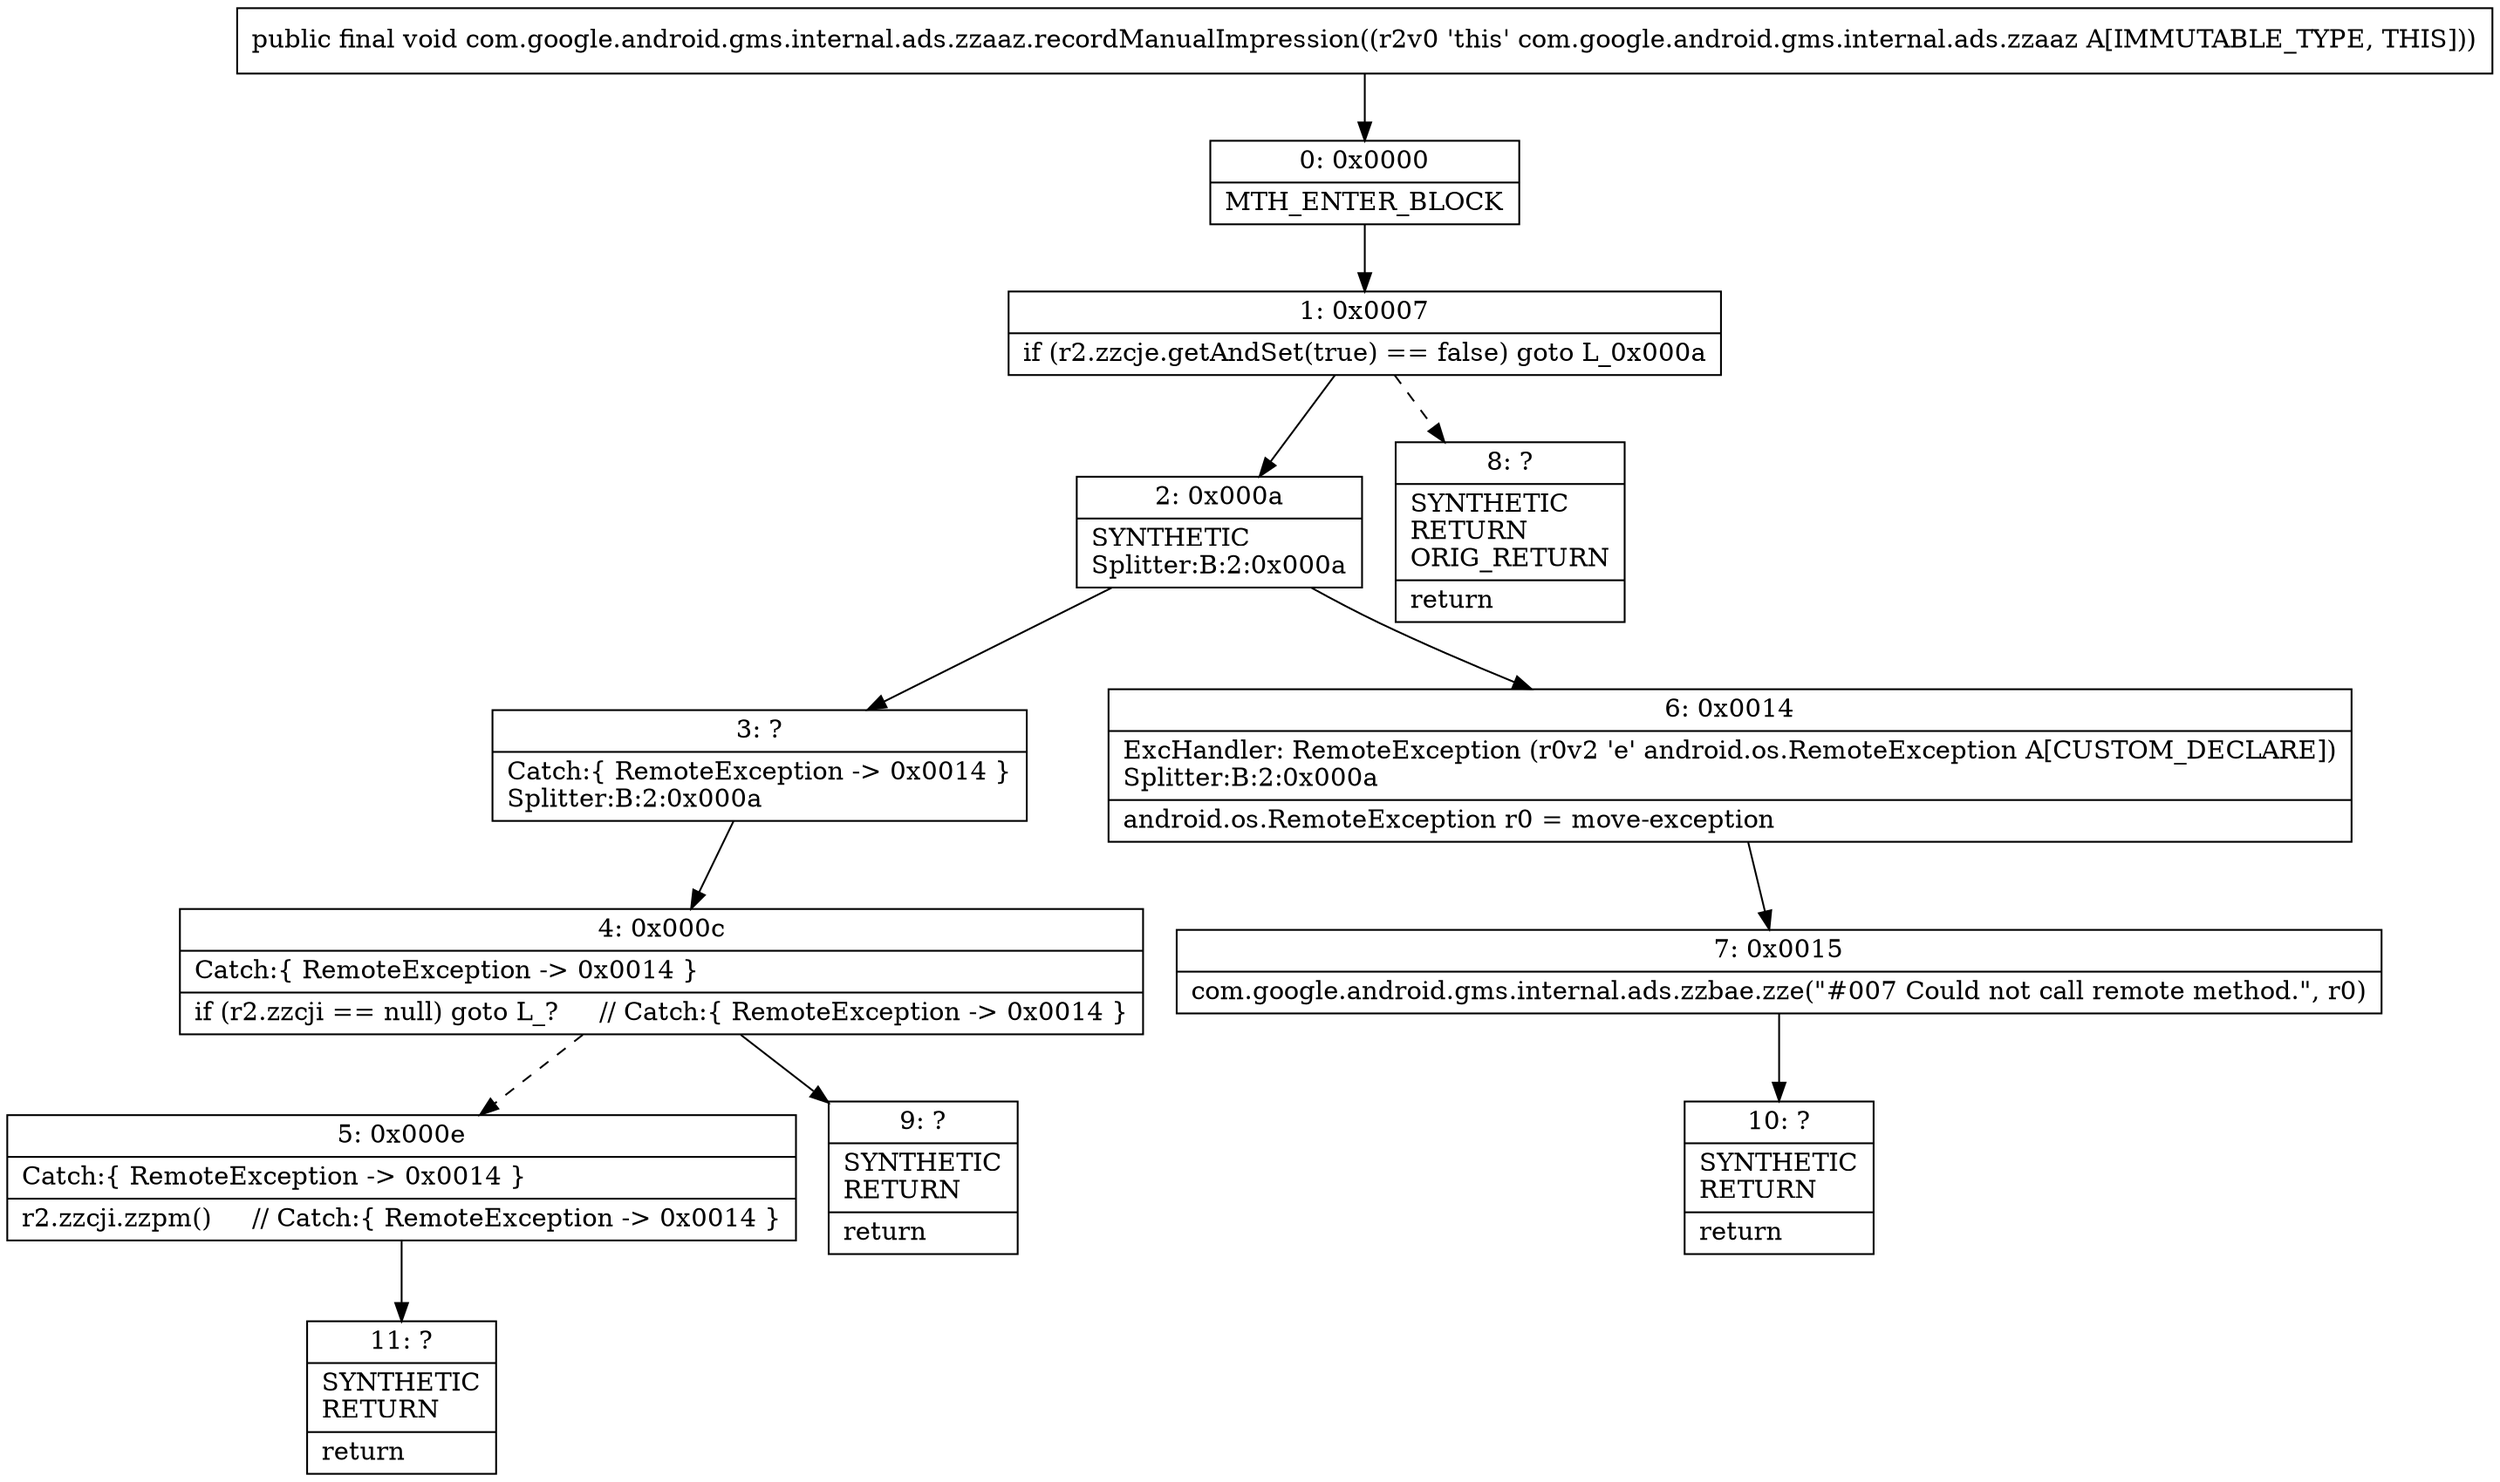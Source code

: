 digraph "CFG forcom.google.android.gms.internal.ads.zzaaz.recordManualImpression()V" {
Node_0 [shape=record,label="{0\:\ 0x0000|MTH_ENTER_BLOCK\l}"];
Node_1 [shape=record,label="{1\:\ 0x0007|if (r2.zzcje.getAndSet(true) == false) goto L_0x000a\l}"];
Node_2 [shape=record,label="{2\:\ 0x000a|SYNTHETIC\lSplitter:B:2:0x000a\l}"];
Node_3 [shape=record,label="{3\:\ ?|Catch:\{ RemoteException \-\> 0x0014 \}\lSplitter:B:2:0x000a\l}"];
Node_4 [shape=record,label="{4\:\ 0x000c|Catch:\{ RemoteException \-\> 0x0014 \}\l|if (r2.zzcji == null) goto L_?     \/\/ Catch:\{ RemoteException \-\> 0x0014 \}\l}"];
Node_5 [shape=record,label="{5\:\ 0x000e|Catch:\{ RemoteException \-\> 0x0014 \}\l|r2.zzcji.zzpm()     \/\/ Catch:\{ RemoteException \-\> 0x0014 \}\l}"];
Node_6 [shape=record,label="{6\:\ 0x0014|ExcHandler: RemoteException (r0v2 'e' android.os.RemoteException A[CUSTOM_DECLARE])\lSplitter:B:2:0x000a\l|android.os.RemoteException r0 = move\-exception\l}"];
Node_7 [shape=record,label="{7\:\ 0x0015|com.google.android.gms.internal.ads.zzbae.zze(\"#007 Could not call remote method.\", r0)\l}"];
Node_8 [shape=record,label="{8\:\ ?|SYNTHETIC\lRETURN\lORIG_RETURN\l|return\l}"];
Node_9 [shape=record,label="{9\:\ ?|SYNTHETIC\lRETURN\l|return\l}"];
Node_10 [shape=record,label="{10\:\ ?|SYNTHETIC\lRETURN\l|return\l}"];
Node_11 [shape=record,label="{11\:\ ?|SYNTHETIC\lRETURN\l|return\l}"];
MethodNode[shape=record,label="{public final void com.google.android.gms.internal.ads.zzaaz.recordManualImpression((r2v0 'this' com.google.android.gms.internal.ads.zzaaz A[IMMUTABLE_TYPE, THIS])) }"];
MethodNode -> Node_0;
Node_0 -> Node_1;
Node_1 -> Node_2;
Node_1 -> Node_8[style=dashed];
Node_2 -> Node_3;
Node_2 -> Node_6;
Node_3 -> Node_4;
Node_4 -> Node_5[style=dashed];
Node_4 -> Node_9;
Node_5 -> Node_11;
Node_6 -> Node_7;
Node_7 -> Node_10;
}

